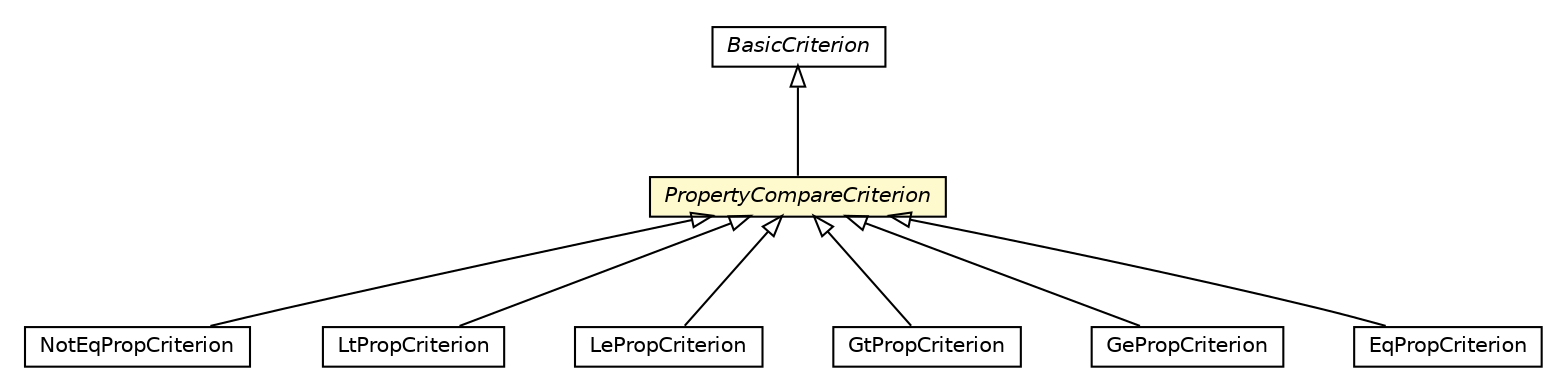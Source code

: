 #!/usr/local/bin/dot
#
# Class diagram 
# Generated by UMLGraph version R5_6_6-8-g8d7759 (http://www.umlgraph.org/)
#

digraph G {
	edge [fontname="Helvetica",fontsize=10,labelfontname="Helvetica",labelfontsize=10];
	node [fontname="Helvetica",fontsize=10,shape=plaintext];
	nodesep=0.25;
	ranksep=0.5;
	// org.dayatang.domain.internal.PropertyCompareCriterion
	c79897 [label=<<table title="org.dayatang.domain.internal.PropertyCompareCriterion" border="0" cellborder="1" cellspacing="0" cellpadding="2" port="p" bgcolor="lemonChiffon" href="./PropertyCompareCriterion.html">
		<tr><td><table border="0" cellspacing="0" cellpadding="1">
<tr><td align="center" balign="center"><font face="Helvetica-Oblique"> PropertyCompareCriterion </font></td></tr>
		</table></td></tr>
		</table>>, URL="./PropertyCompareCriterion.html", fontname="Helvetica", fontcolor="black", fontsize=10.0];
	// org.dayatang.domain.internal.NotEqPropCriterion
	c79901 [label=<<table title="org.dayatang.domain.internal.NotEqPropCriterion" border="0" cellborder="1" cellspacing="0" cellpadding="2" port="p" href="./NotEqPropCriterion.html">
		<tr><td><table border="0" cellspacing="0" cellpadding="1">
<tr><td align="center" balign="center"> NotEqPropCriterion </td></tr>
		</table></td></tr>
		</table>>, URL="./NotEqPropCriterion.html", fontname="Helvetica", fontcolor="black", fontsize=10.0];
	// org.dayatang.domain.internal.LtPropCriterion
	c79905 [label=<<table title="org.dayatang.domain.internal.LtPropCriterion" border="0" cellborder="1" cellspacing="0" cellpadding="2" port="p" href="./LtPropCriterion.html">
		<tr><td><table border="0" cellspacing="0" cellpadding="1">
<tr><td align="center" balign="center"> LtPropCriterion </td></tr>
		</table></td></tr>
		</table>>, URL="./LtPropCriterion.html", fontname="Helvetica", fontcolor="black", fontsize=10.0];
	// org.dayatang.domain.internal.LePropCriterion
	c79907 [label=<<table title="org.dayatang.domain.internal.LePropCriterion" border="0" cellborder="1" cellspacing="0" cellpadding="2" port="p" href="./LePropCriterion.html">
		<tr><td><table border="0" cellspacing="0" cellpadding="1">
<tr><td align="center" balign="center"> LePropCriterion </td></tr>
		</table></td></tr>
		</table>>, URL="./LePropCriterion.html", fontname="Helvetica", fontcolor="black", fontsize=10.0];
	// org.dayatang.domain.internal.GtPropCriterion
	c79912 [label=<<table title="org.dayatang.domain.internal.GtPropCriterion" border="0" cellborder="1" cellspacing="0" cellpadding="2" port="p" href="./GtPropCriterion.html">
		<tr><td><table border="0" cellspacing="0" cellpadding="1">
<tr><td align="center" balign="center"> GtPropCriterion </td></tr>
		</table></td></tr>
		</table>>, URL="./GtPropCriterion.html", fontname="Helvetica", fontcolor="black", fontsize=10.0];
	// org.dayatang.domain.internal.GePropCriterion
	c79914 [label=<<table title="org.dayatang.domain.internal.GePropCriterion" border="0" cellborder="1" cellspacing="0" cellpadding="2" port="p" href="./GePropCriterion.html">
		<tr><td><table border="0" cellspacing="0" cellpadding="1">
<tr><td align="center" balign="center"> GePropCriterion </td></tr>
		</table></td></tr>
		</table>>, URL="./GePropCriterion.html", fontname="Helvetica", fontcolor="black", fontsize=10.0];
	// org.dayatang.domain.internal.EqPropCriterion
	c79916 [label=<<table title="org.dayatang.domain.internal.EqPropCriterion" border="0" cellborder="1" cellspacing="0" cellpadding="2" port="p" href="./EqPropCriterion.html">
		<tr><td><table border="0" cellspacing="0" cellpadding="1">
<tr><td align="center" balign="center"> EqPropCriterion </td></tr>
		</table></td></tr>
		</table>>, URL="./EqPropCriterion.html", fontname="Helvetica", fontcolor="black", fontsize=10.0];
	// org.dayatang.domain.internal.BasicCriterion
	c79922 [label=<<table title="org.dayatang.domain.internal.BasicCriterion" border="0" cellborder="1" cellspacing="0" cellpadding="2" port="p" href="./BasicCriterion.html">
		<tr><td><table border="0" cellspacing="0" cellpadding="1">
<tr><td align="center" balign="center"><font face="Helvetica-Oblique"> BasicCriterion </font></td></tr>
		</table></td></tr>
		</table>>, URL="./BasicCriterion.html", fontname="Helvetica", fontcolor="black", fontsize=10.0];
	//org.dayatang.domain.internal.PropertyCompareCriterion extends org.dayatang.domain.internal.BasicCriterion
	c79922:p -> c79897:p [dir=back,arrowtail=empty];
	//org.dayatang.domain.internal.NotEqPropCriterion extends org.dayatang.domain.internal.PropertyCompareCriterion
	c79897:p -> c79901:p [dir=back,arrowtail=empty];
	//org.dayatang.domain.internal.LtPropCriterion extends org.dayatang.domain.internal.PropertyCompareCriterion
	c79897:p -> c79905:p [dir=back,arrowtail=empty];
	//org.dayatang.domain.internal.LePropCriterion extends org.dayatang.domain.internal.PropertyCompareCriterion
	c79897:p -> c79907:p [dir=back,arrowtail=empty];
	//org.dayatang.domain.internal.GtPropCriterion extends org.dayatang.domain.internal.PropertyCompareCriterion
	c79897:p -> c79912:p [dir=back,arrowtail=empty];
	//org.dayatang.domain.internal.GePropCriterion extends org.dayatang.domain.internal.PropertyCompareCriterion
	c79897:p -> c79914:p [dir=back,arrowtail=empty];
	//org.dayatang.domain.internal.EqPropCriterion extends org.dayatang.domain.internal.PropertyCompareCriterion
	c79897:p -> c79916:p [dir=back,arrowtail=empty];
}

